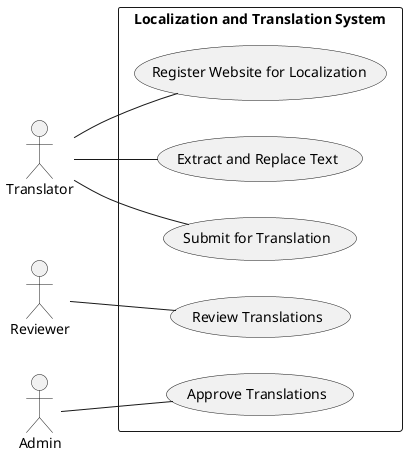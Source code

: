 @startuml UseCaseDiagram
left to right direction
actor Translator
actor Reviewer
actor Admin

rectangle "Localization and Translation System" {
  usecase "Register Website for Localization" as UC1
  usecase "Extract and Replace Text" as UC2
  usecase "Submit for Translation" as UC3
  usecase "Review Translations" as UC4
  usecase "Approve Translations" as UC5

  Translator -- UC1
  Translator -- UC2
  Translator -- UC3
  Reviewer -- UC4
  Admin -- UC5
}
@enduml
